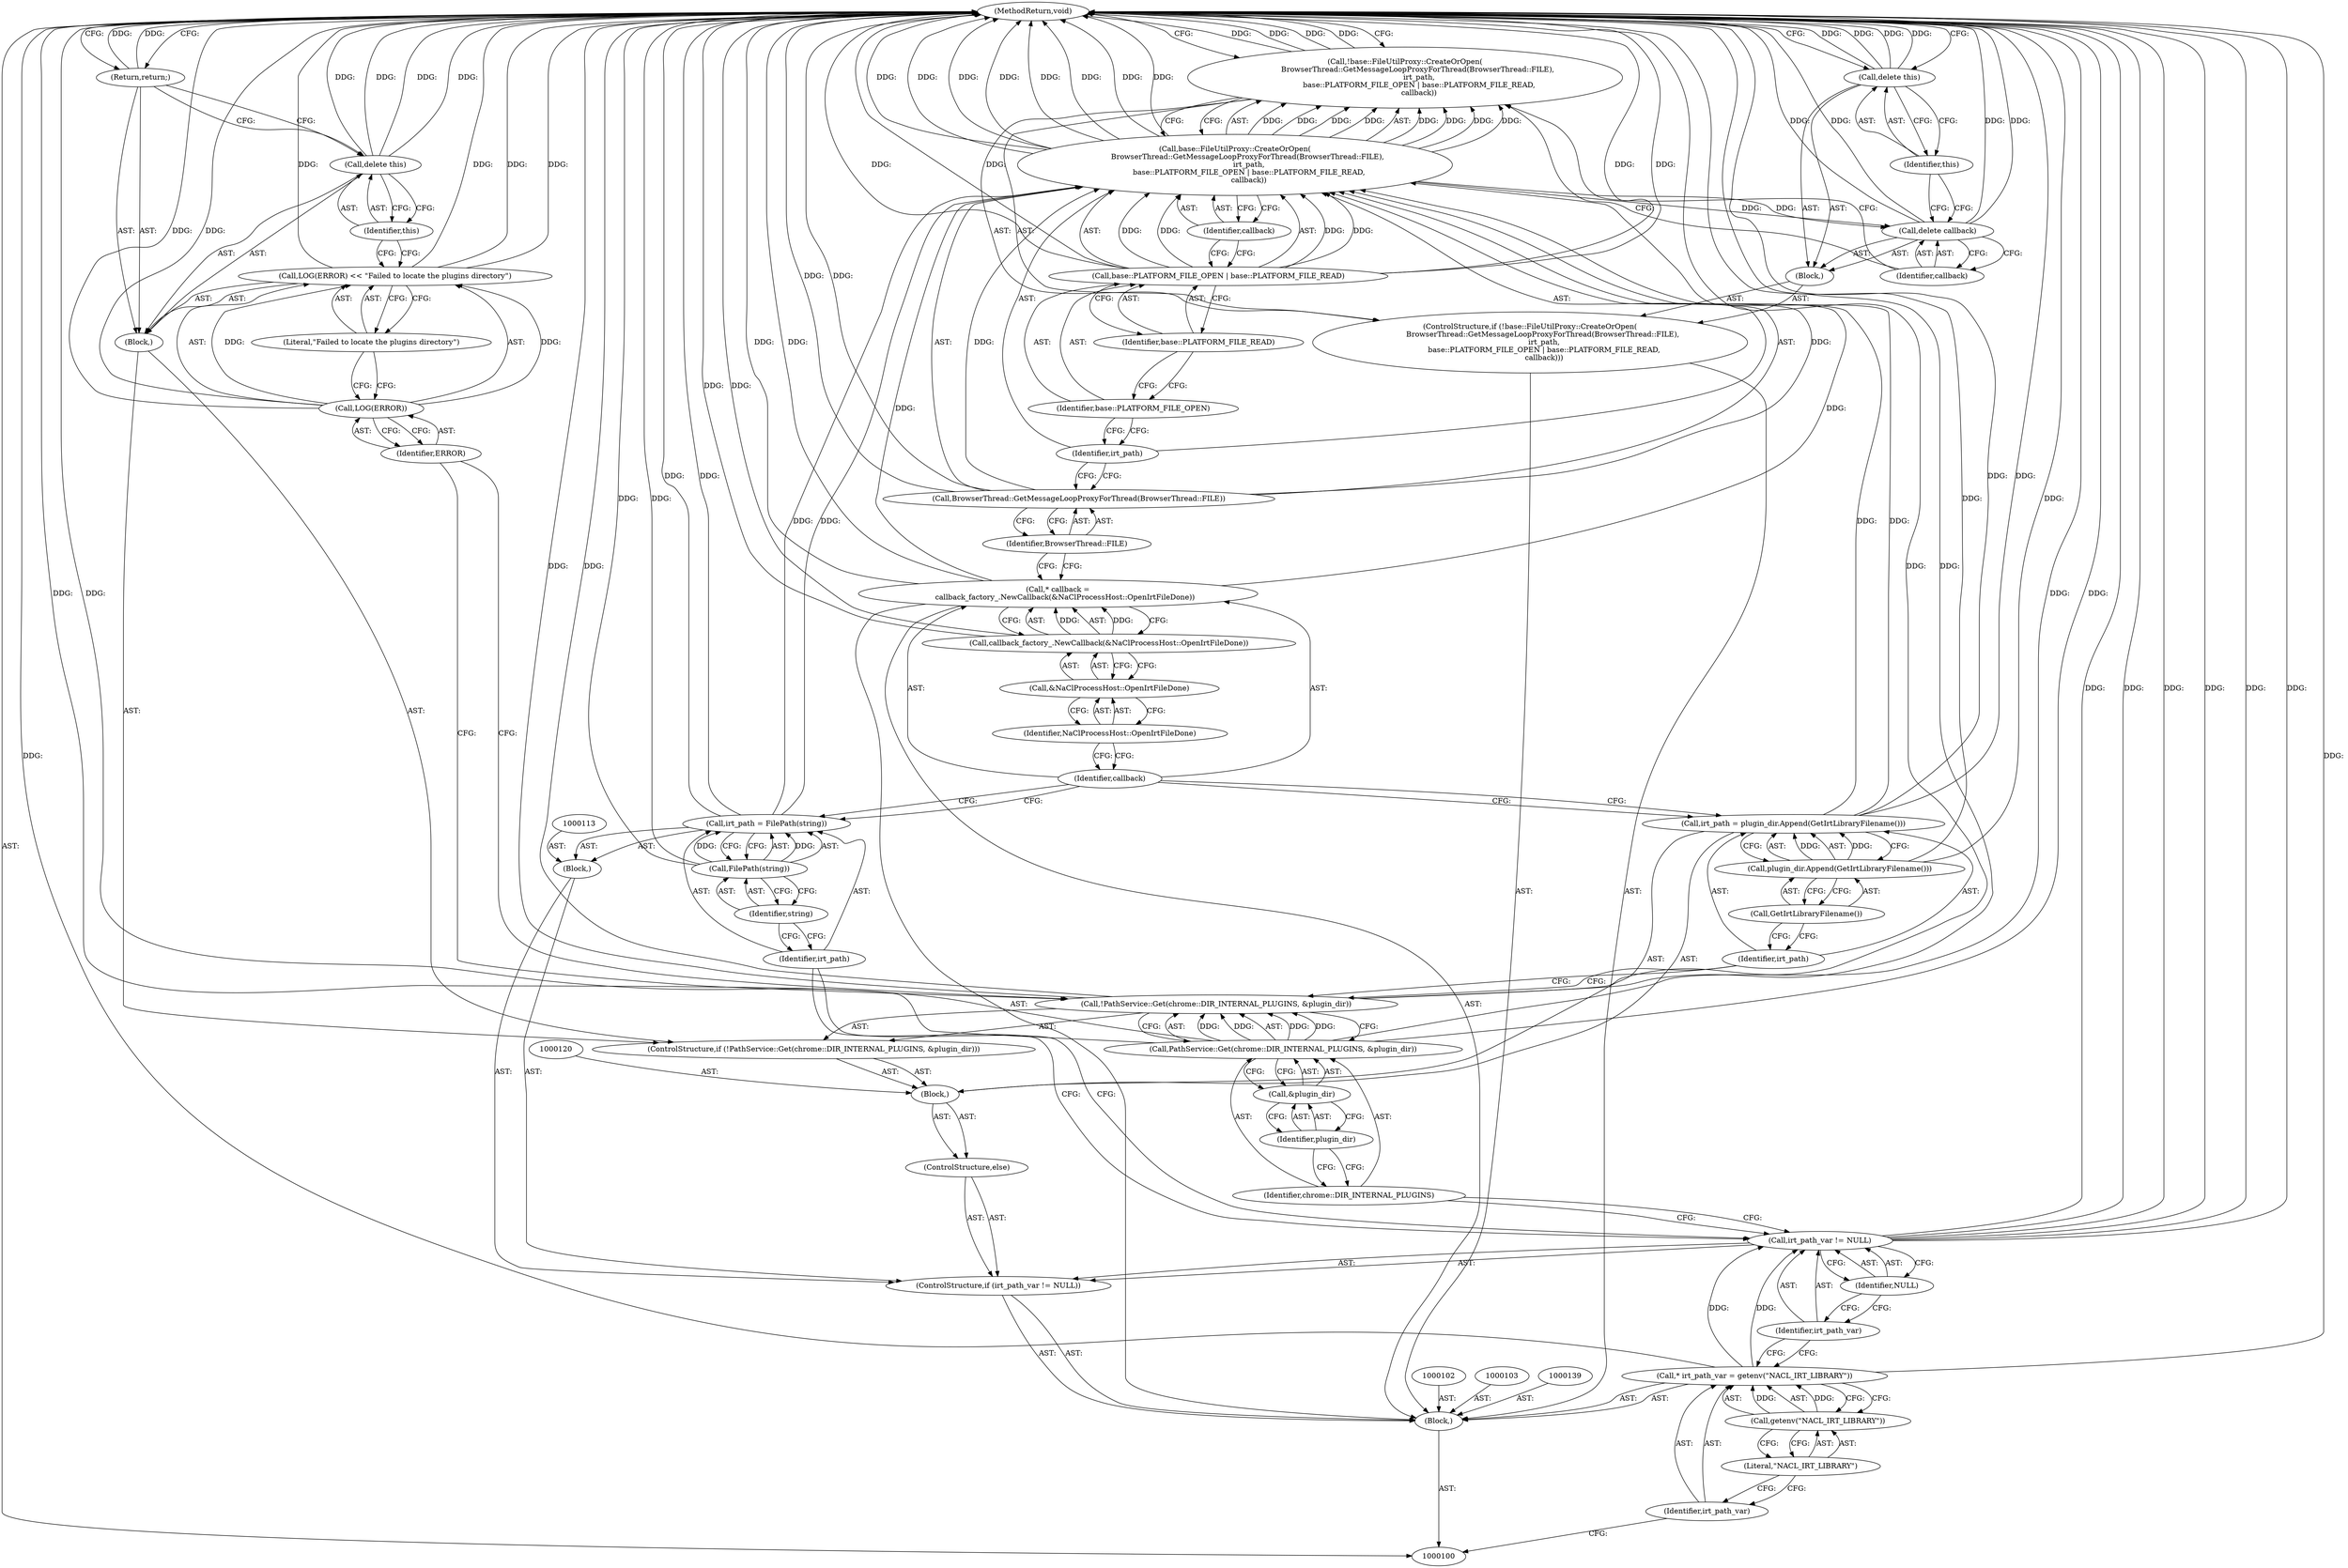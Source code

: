 digraph "1_Chrome_4c19b042ea31bd393d2265656f94339d1c3d82ff_1" {
"1000160" [label="(MethodReturn,void)"];
"1000101" [label="(Block,)"];
"1000124" [label="(Identifier,chrome::DIR_INTERNAL_PLUGINS)"];
"1000121" [label="(ControlStructure,if (!PathService::Get(chrome::DIR_INTERNAL_PLUGINS, &plugin_dir)))"];
"1000125" [label="(Call,&plugin_dir)"];
"1000126" [label="(Identifier,plugin_dir)"];
"1000127" [label="(Block,)"];
"1000122" [label="(Call,!PathService::Get(chrome::DIR_INTERNAL_PLUGINS, &plugin_dir))"];
"1000123" [label="(Call,PathService::Get(chrome::DIR_INTERNAL_PLUGINS, &plugin_dir))"];
"1000130" [label="(Identifier,ERROR)"];
"1000131" [label="(Literal,\"Failed to locate the plugins directory\")"];
"1000128" [label="(Call,LOG(ERROR) << \"Failed to locate the plugins directory\")"];
"1000129" [label="(Call,LOG(ERROR))"];
"1000133" [label="(Identifier,this)"];
"1000132" [label="(Call,delete this)"];
"1000134" [label="(Return,return;)"];
"1000137" [label="(Call,plugin_dir.Append(GetIrtLibraryFilename()))"];
"1000138" [label="(Call,GetIrtLibraryFilename())"];
"1000135" [label="(Call,irt_path = plugin_dir.Append(GetIrtLibraryFilename()))"];
"1000136" [label="(Identifier,irt_path)"];
"1000140" [label="(Call,* callback =\n      callback_factory_.NewCallback(&NaClProcessHost::OpenIrtFileDone))"];
"1000141" [label="(Identifier,callback)"];
"1000143" [label="(Call,&NaClProcessHost::OpenIrtFileDone)"];
"1000144" [label="(Identifier,NaClProcessHost::OpenIrtFileDone)"];
"1000142" [label="(Call,callback_factory_.NewCallback(&NaClProcessHost::OpenIrtFileDone))"];
"1000145" [label="(ControlStructure,if (!base::FileUtilProxy::CreateOrOpen(\n           BrowserThread::GetMessageLoopProxyForThread(BrowserThread::FILE),\n            irt_path,\n            base::PLATFORM_FILE_OPEN | base::PLATFORM_FILE_READ,\n            callback)))"];
"1000146" [label="(Call,!base::FileUtilProxy::CreateOrOpen(\n           BrowserThread::GetMessageLoopProxyForThread(BrowserThread::FILE),\n            irt_path,\n            base::PLATFORM_FILE_OPEN | base::PLATFORM_FILE_READ,\n            callback))"];
"1000147" [label="(Call,base::FileUtilProxy::CreateOrOpen(\n           BrowserThread::GetMessageLoopProxyForThread(BrowserThread::FILE),\n            irt_path,\n            base::PLATFORM_FILE_OPEN | base::PLATFORM_FILE_READ,\n            callback))"];
"1000148" [label="(Call,BrowserThread::GetMessageLoopProxyForThread(BrowserThread::FILE))"];
"1000149" [label="(Identifier,BrowserThread::FILE)"];
"1000150" [label="(Identifier,irt_path)"];
"1000151" [label="(Call,base::PLATFORM_FILE_OPEN | base::PLATFORM_FILE_READ)"];
"1000152" [label="(Identifier,base::PLATFORM_FILE_OPEN)"];
"1000153" [label="(Identifier,base::PLATFORM_FILE_READ)"];
"1000154" [label="(Identifier,callback)"];
"1000155" [label="(Block,)"];
"1000157" [label="(Identifier,callback)"];
"1000156" [label="(Call,delete callback)"];
"1000159" [label="(Identifier,this)"];
"1000158" [label="(Call,delete this)"];
"1000104" [label="(Call,* irt_path_var = getenv(\"NACL_IRT_LIBRARY\"))"];
"1000105" [label="(Identifier,irt_path_var)"];
"1000106" [label="(Call,getenv(\"NACL_IRT_LIBRARY\"))"];
"1000107" [label="(Literal,\"NACL_IRT_LIBRARY\")"];
"1000108" [label="(ControlStructure,if (irt_path_var != NULL))"];
"1000111" [label="(Identifier,NULL)"];
"1000109" [label="(Call,irt_path_var != NULL)"];
"1000110" [label="(Identifier,irt_path_var)"];
"1000112" [label="(Block,)"];
"1000116" [label="(Call,FilePath(string))"];
"1000117" [label="(Identifier,string)"];
"1000114" [label="(Call,irt_path = FilePath(string))"];
"1000115" [label="(Identifier,irt_path)"];
"1000118" [label="(ControlStructure,else)"];
"1000119" [label="(Block,)"];
"1000160" -> "1000100"  [label="AST: "];
"1000160" -> "1000134"  [label="CFG: "];
"1000160" -> "1000158"  [label="CFG: "];
"1000160" -> "1000146"  [label="CFG: "];
"1000134" -> "1000160"  [label="DDG: "];
"1000129" -> "1000160"  [label="DDG: "];
"1000140" -> "1000160"  [label="DDG: "];
"1000123" -> "1000160"  [label="DDG: "];
"1000123" -> "1000160"  [label="DDG: "];
"1000147" -> "1000160"  [label="DDG: "];
"1000147" -> "1000160"  [label="DDG: "];
"1000147" -> "1000160"  [label="DDG: "];
"1000147" -> "1000160"  [label="DDG: "];
"1000156" -> "1000160"  [label="DDG: "];
"1000156" -> "1000160"  [label="DDG: "];
"1000151" -> "1000160"  [label="DDG: "];
"1000151" -> "1000160"  [label="DDG: "];
"1000132" -> "1000160"  [label="DDG: "];
"1000132" -> "1000160"  [label="DDG: "];
"1000146" -> "1000160"  [label="DDG: "];
"1000146" -> "1000160"  [label="DDG: "];
"1000158" -> "1000160"  [label="DDG: "];
"1000158" -> "1000160"  [label="DDG: "];
"1000116" -> "1000160"  [label="DDG: "];
"1000122" -> "1000160"  [label="DDG: "];
"1000122" -> "1000160"  [label="DDG: "];
"1000128" -> "1000160"  [label="DDG: "];
"1000128" -> "1000160"  [label="DDG: "];
"1000148" -> "1000160"  [label="DDG: "];
"1000109" -> "1000160"  [label="DDG: "];
"1000109" -> "1000160"  [label="DDG: "];
"1000109" -> "1000160"  [label="DDG: "];
"1000142" -> "1000160"  [label="DDG: "];
"1000137" -> "1000160"  [label="DDG: "];
"1000114" -> "1000160"  [label="DDG: "];
"1000135" -> "1000160"  [label="DDG: "];
"1000104" -> "1000160"  [label="DDG: "];
"1000101" -> "1000100"  [label="AST: "];
"1000102" -> "1000101"  [label="AST: "];
"1000103" -> "1000101"  [label="AST: "];
"1000104" -> "1000101"  [label="AST: "];
"1000108" -> "1000101"  [label="AST: "];
"1000139" -> "1000101"  [label="AST: "];
"1000140" -> "1000101"  [label="AST: "];
"1000145" -> "1000101"  [label="AST: "];
"1000124" -> "1000123"  [label="AST: "];
"1000124" -> "1000109"  [label="CFG: "];
"1000126" -> "1000124"  [label="CFG: "];
"1000121" -> "1000119"  [label="AST: "];
"1000122" -> "1000121"  [label="AST: "];
"1000127" -> "1000121"  [label="AST: "];
"1000125" -> "1000123"  [label="AST: "];
"1000125" -> "1000126"  [label="CFG: "];
"1000126" -> "1000125"  [label="AST: "];
"1000123" -> "1000125"  [label="CFG: "];
"1000126" -> "1000125"  [label="AST: "];
"1000126" -> "1000124"  [label="CFG: "];
"1000125" -> "1000126"  [label="CFG: "];
"1000127" -> "1000121"  [label="AST: "];
"1000128" -> "1000127"  [label="AST: "];
"1000132" -> "1000127"  [label="AST: "];
"1000134" -> "1000127"  [label="AST: "];
"1000122" -> "1000121"  [label="AST: "];
"1000122" -> "1000123"  [label="CFG: "];
"1000123" -> "1000122"  [label="AST: "];
"1000130" -> "1000122"  [label="CFG: "];
"1000136" -> "1000122"  [label="CFG: "];
"1000122" -> "1000160"  [label="DDG: "];
"1000122" -> "1000160"  [label="DDG: "];
"1000123" -> "1000122"  [label="DDG: "];
"1000123" -> "1000122"  [label="DDG: "];
"1000123" -> "1000122"  [label="AST: "];
"1000123" -> "1000125"  [label="CFG: "];
"1000124" -> "1000123"  [label="AST: "];
"1000125" -> "1000123"  [label="AST: "];
"1000122" -> "1000123"  [label="CFG: "];
"1000123" -> "1000160"  [label="DDG: "];
"1000123" -> "1000160"  [label="DDG: "];
"1000123" -> "1000122"  [label="DDG: "];
"1000123" -> "1000122"  [label="DDG: "];
"1000130" -> "1000129"  [label="AST: "];
"1000130" -> "1000122"  [label="CFG: "];
"1000129" -> "1000130"  [label="CFG: "];
"1000131" -> "1000128"  [label="AST: "];
"1000131" -> "1000129"  [label="CFG: "];
"1000128" -> "1000131"  [label="CFG: "];
"1000128" -> "1000127"  [label="AST: "];
"1000128" -> "1000131"  [label="CFG: "];
"1000129" -> "1000128"  [label="AST: "];
"1000131" -> "1000128"  [label="AST: "];
"1000133" -> "1000128"  [label="CFG: "];
"1000128" -> "1000160"  [label="DDG: "];
"1000128" -> "1000160"  [label="DDG: "];
"1000129" -> "1000128"  [label="DDG: "];
"1000129" -> "1000128"  [label="AST: "];
"1000129" -> "1000130"  [label="CFG: "];
"1000130" -> "1000129"  [label="AST: "];
"1000131" -> "1000129"  [label="CFG: "];
"1000129" -> "1000160"  [label="DDG: "];
"1000129" -> "1000128"  [label="DDG: "];
"1000133" -> "1000132"  [label="AST: "];
"1000133" -> "1000128"  [label="CFG: "];
"1000132" -> "1000133"  [label="CFG: "];
"1000132" -> "1000127"  [label="AST: "];
"1000132" -> "1000133"  [label="CFG: "];
"1000133" -> "1000132"  [label="AST: "];
"1000134" -> "1000132"  [label="CFG: "];
"1000132" -> "1000160"  [label="DDG: "];
"1000132" -> "1000160"  [label="DDG: "];
"1000134" -> "1000127"  [label="AST: "];
"1000134" -> "1000132"  [label="CFG: "];
"1000160" -> "1000134"  [label="CFG: "];
"1000134" -> "1000160"  [label="DDG: "];
"1000137" -> "1000135"  [label="AST: "];
"1000137" -> "1000138"  [label="CFG: "];
"1000138" -> "1000137"  [label="AST: "];
"1000135" -> "1000137"  [label="CFG: "];
"1000137" -> "1000160"  [label="DDG: "];
"1000137" -> "1000135"  [label="DDG: "];
"1000138" -> "1000137"  [label="AST: "];
"1000138" -> "1000136"  [label="CFG: "];
"1000137" -> "1000138"  [label="CFG: "];
"1000135" -> "1000119"  [label="AST: "];
"1000135" -> "1000137"  [label="CFG: "];
"1000136" -> "1000135"  [label="AST: "];
"1000137" -> "1000135"  [label="AST: "];
"1000141" -> "1000135"  [label="CFG: "];
"1000135" -> "1000160"  [label="DDG: "];
"1000137" -> "1000135"  [label="DDG: "];
"1000135" -> "1000147"  [label="DDG: "];
"1000136" -> "1000135"  [label="AST: "];
"1000136" -> "1000122"  [label="CFG: "];
"1000138" -> "1000136"  [label="CFG: "];
"1000140" -> "1000101"  [label="AST: "];
"1000140" -> "1000142"  [label="CFG: "];
"1000141" -> "1000140"  [label="AST: "];
"1000142" -> "1000140"  [label="AST: "];
"1000149" -> "1000140"  [label="CFG: "];
"1000140" -> "1000160"  [label="DDG: "];
"1000142" -> "1000140"  [label="DDG: "];
"1000140" -> "1000147"  [label="DDG: "];
"1000141" -> "1000140"  [label="AST: "];
"1000141" -> "1000114"  [label="CFG: "];
"1000141" -> "1000135"  [label="CFG: "];
"1000144" -> "1000141"  [label="CFG: "];
"1000143" -> "1000142"  [label="AST: "];
"1000143" -> "1000144"  [label="CFG: "];
"1000144" -> "1000143"  [label="AST: "];
"1000142" -> "1000143"  [label="CFG: "];
"1000144" -> "1000143"  [label="AST: "];
"1000144" -> "1000141"  [label="CFG: "];
"1000143" -> "1000144"  [label="CFG: "];
"1000142" -> "1000140"  [label="AST: "];
"1000142" -> "1000143"  [label="CFG: "];
"1000143" -> "1000142"  [label="AST: "];
"1000140" -> "1000142"  [label="CFG: "];
"1000142" -> "1000160"  [label="DDG: "];
"1000142" -> "1000140"  [label="DDG: "];
"1000145" -> "1000101"  [label="AST: "];
"1000146" -> "1000145"  [label="AST: "];
"1000155" -> "1000145"  [label="AST: "];
"1000146" -> "1000145"  [label="AST: "];
"1000146" -> "1000147"  [label="CFG: "];
"1000147" -> "1000146"  [label="AST: "];
"1000157" -> "1000146"  [label="CFG: "];
"1000160" -> "1000146"  [label="CFG: "];
"1000146" -> "1000160"  [label="DDG: "];
"1000146" -> "1000160"  [label="DDG: "];
"1000147" -> "1000146"  [label="DDG: "];
"1000147" -> "1000146"  [label="DDG: "];
"1000147" -> "1000146"  [label="DDG: "];
"1000147" -> "1000146"  [label="DDG: "];
"1000147" -> "1000146"  [label="AST: "];
"1000147" -> "1000154"  [label="CFG: "];
"1000148" -> "1000147"  [label="AST: "];
"1000150" -> "1000147"  [label="AST: "];
"1000151" -> "1000147"  [label="AST: "];
"1000154" -> "1000147"  [label="AST: "];
"1000146" -> "1000147"  [label="CFG: "];
"1000147" -> "1000160"  [label="DDG: "];
"1000147" -> "1000160"  [label="DDG: "];
"1000147" -> "1000160"  [label="DDG: "];
"1000147" -> "1000160"  [label="DDG: "];
"1000147" -> "1000146"  [label="DDG: "];
"1000147" -> "1000146"  [label="DDG: "];
"1000147" -> "1000146"  [label="DDG: "];
"1000147" -> "1000146"  [label="DDG: "];
"1000148" -> "1000147"  [label="DDG: "];
"1000114" -> "1000147"  [label="DDG: "];
"1000135" -> "1000147"  [label="DDG: "];
"1000151" -> "1000147"  [label="DDG: "];
"1000151" -> "1000147"  [label="DDG: "];
"1000140" -> "1000147"  [label="DDG: "];
"1000147" -> "1000156"  [label="DDG: "];
"1000148" -> "1000147"  [label="AST: "];
"1000148" -> "1000149"  [label="CFG: "];
"1000149" -> "1000148"  [label="AST: "];
"1000150" -> "1000148"  [label="CFG: "];
"1000148" -> "1000160"  [label="DDG: "];
"1000148" -> "1000147"  [label="DDG: "];
"1000149" -> "1000148"  [label="AST: "];
"1000149" -> "1000140"  [label="CFG: "];
"1000148" -> "1000149"  [label="CFG: "];
"1000150" -> "1000147"  [label="AST: "];
"1000150" -> "1000148"  [label="CFG: "];
"1000152" -> "1000150"  [label="CFG: "];
"1000151" -> "1000147"  [label="AST: "];
"1000151" -> "1000153"  [label="CFG: "];
"1000152" -> "1000151"  [label="AST: "];
"1000153" -> "1000151"  [label="AST: "];
"1000154" -> "1000151"  [label="CFG: "];
"1000151" -> "1000160"  [label="DDG: "];
"1000151" -> "1000160"  [label="DDG: "];
"1000151" -> "1000147"  [label="DDG: "];
"1000151" -> "1000147"  [label="DDG: "];
"1000152" -> "1000151"  [label="AST: "];
"1000152" -> "1000150"  [label="CFG: "];
"1000153" -> "1000152"  [label="CFG: "];
"1000153" -> "1000151"  [label="AST: "];
"1000153" -> "1000152"  [label="CFG: "];
"1000151" -> "1000153"  [label="CFG: "];
"1000154" -> "1000147"  [label="AST: "];
"1000154" -> "1000151"  [label="CFG: "];
"1000147" -> "1000154"  [label="CFG: "];
"1000155" -> "1000145"  [label="AST: "];
"1000156" -> "1000155"  [label="AST: "];
"1000158" -> "1000155"  [label="AST: "];
"1000157" -> "1000156"  [label="AST: "];
"1000157" -> "1000146"  [label="CFG: "];
"1000156" -> "1000157"  [label="CFG: "];
"1000156" -> "1000155"  [label="AST: "];
"1000156" -> "1000157"  [label="CFG: "];
"1000157" -> "1000156"  [label="AST: "];
"1000159" -> "1000156"  [label="CFG: "];
"1000156" -> "1000160"  [label="DDG: "];
"1000156" -> "1000160"  [label="DDG: "];
"1000147" -> "1000156"  [label="DDG: "];
"1000159" -> "1000158"  [label="AST: "];
"1000159" -> "1000156"  [label="CFG: "];
"1000158" -> "1000159"  [label="CFG: "];
"1000158" -> "1000155"  [label="AST: "];
"1000158" -> "1000159"  [label="CFG: "];
"1000159" -> "1000158"  [label="AST: "];
"1000160" -> "1000158"  [label="CFG: "];
"1000158" -> "1000160"  [label="DDG: "];
"1000158" -> "1000160"  [label="DDG: "];
"1000104" -> "1000101"  [label="AST: "];
"1000104" -> "1000106"  [label="CFG: "];
"1000105" -> "1000104"  [label="AST: "];
"1000106" -> "1000104"  [label="AST: "];
"1000110" -> "1000104"  [label="CFG: "];
"1000104" -> "1000160"  [label="DDG: "];
"1000106" -> "1000104"  [label="DDG: "];
"1000104" -> "1000109"  [label="DDG: "];
"1000105" -> "1000104"  [label="AST: "];
"1000105" -> "1000100"  [label="CFG: "];
"1000107" -> "1000105"  [label="CFG: "];
"1000106" -> "1000104"  [label="AST: "];
"1000106" -> "1000107"  [label="CFG: "];
"1000107" -> "1000106"  [label="AST: "];
"1000104" -> "1000106"  [label="CFG: "];
"1000106" -> "1000104"  [label="DDG: "];
"1000107" -> "1000106"  [label="AST: "];
"1000107" -> "1000105"  [label="CFG: "];
"1000106" -> "1000107"  [label="CFG: "];
"1000108" -> "1000101"  [label="AST: "];
"1000109" -> "1000108"  [label="AST: "];
"1000112" -> "1000108"  [label="AST: "];
"1000118" -> "1000108"  [label="AST: "];
"1000111" -> "1000109"  [label="AST: "];
"1000111" -> "1000110"  [label="CFG: "];
"1000109" -> "1000111"  [label="CFG: "];
"1000109" -> "1000108"  [label="AST: "];
"1000109" -> "1000111"  [label="CFG: "];
"1000110" -> "1000109"  [label="AST: "];
"1000111" -> "1000109"  [label="AST: "];
"1000115" -> "1000109"  [label="CFG: "];
"1000124" -> "1000109"  [label="CFG: "];
"1000109" -> "1000160"  [label="DDG: "];
"1000109" -> "1000160"  [label="DDG: "];
"1000109" -> "1000160"  [label="DDG: "];
"1000104" -> "1000109"  [label="DDG: "];
"1000110" -> "1000109"  [label="AST: "];
"1000110" -> "1000104"  [label="CFG: "];
"1000111" -> "1000110"  [label="CFG: "];
"1000112" -> "1000108"  [label="AST: "];
"1000113" -> "1000112"  [label="AST: "];
"1000114" -> "1000112"  [label="AST: "];
"1000116" -> "1000114"  [label="AST: "];
"1000116" -> "1000117"  [label="CFG: "];
"1000117" -> "1000116"  [label="AST: "];
"1000114" -> "1000116"  [label="CFG: "];
"1000116" -> "1000160"  [label="DDG: "];
"1000116" -> "1000114"  [label="DDG: "];
"1000117" -> "1000116"  [label="AST: "];
"1000117" -> "1000115"  [label="CFG: "];
"1000116" -> "1000117"  [label="CFG: "];
"1000114" -> "1000112"  [label="AST: "];
"1000114" -> "1000116"  [label="CFG: "];
"1000115" -> "1000114"  [label="AST: "];
"1000116" -> "1000114"  [label="AST: "];
"1000141" -> "1000114"  [label="CFG: "];
"1000114" -> "1000160"  [label="DDG: "];
"1000116" -> "1000114"  [label="DDG: "];
"1000114" -> "1000147"  [label="DDG: "];
"1000115" -> "1000114"  [label="AST: "];
"1000115" -> "1000109"  [label="CFG: "];
"1000117" -> "1000115"  [label="CFG: "];
"1000118" -> "1000108"  [label="AST: "];
"1000119" -> "1000118"  [label="AST: "];
"1000119" -> "1000118"  [label="AST: "];
"1000120" -> "1000119"  [label="AST: "];
"1000121" -> "1000119"  [label="AST: "];
"1000135" -> "1000119"  [label="AST: "];
}
